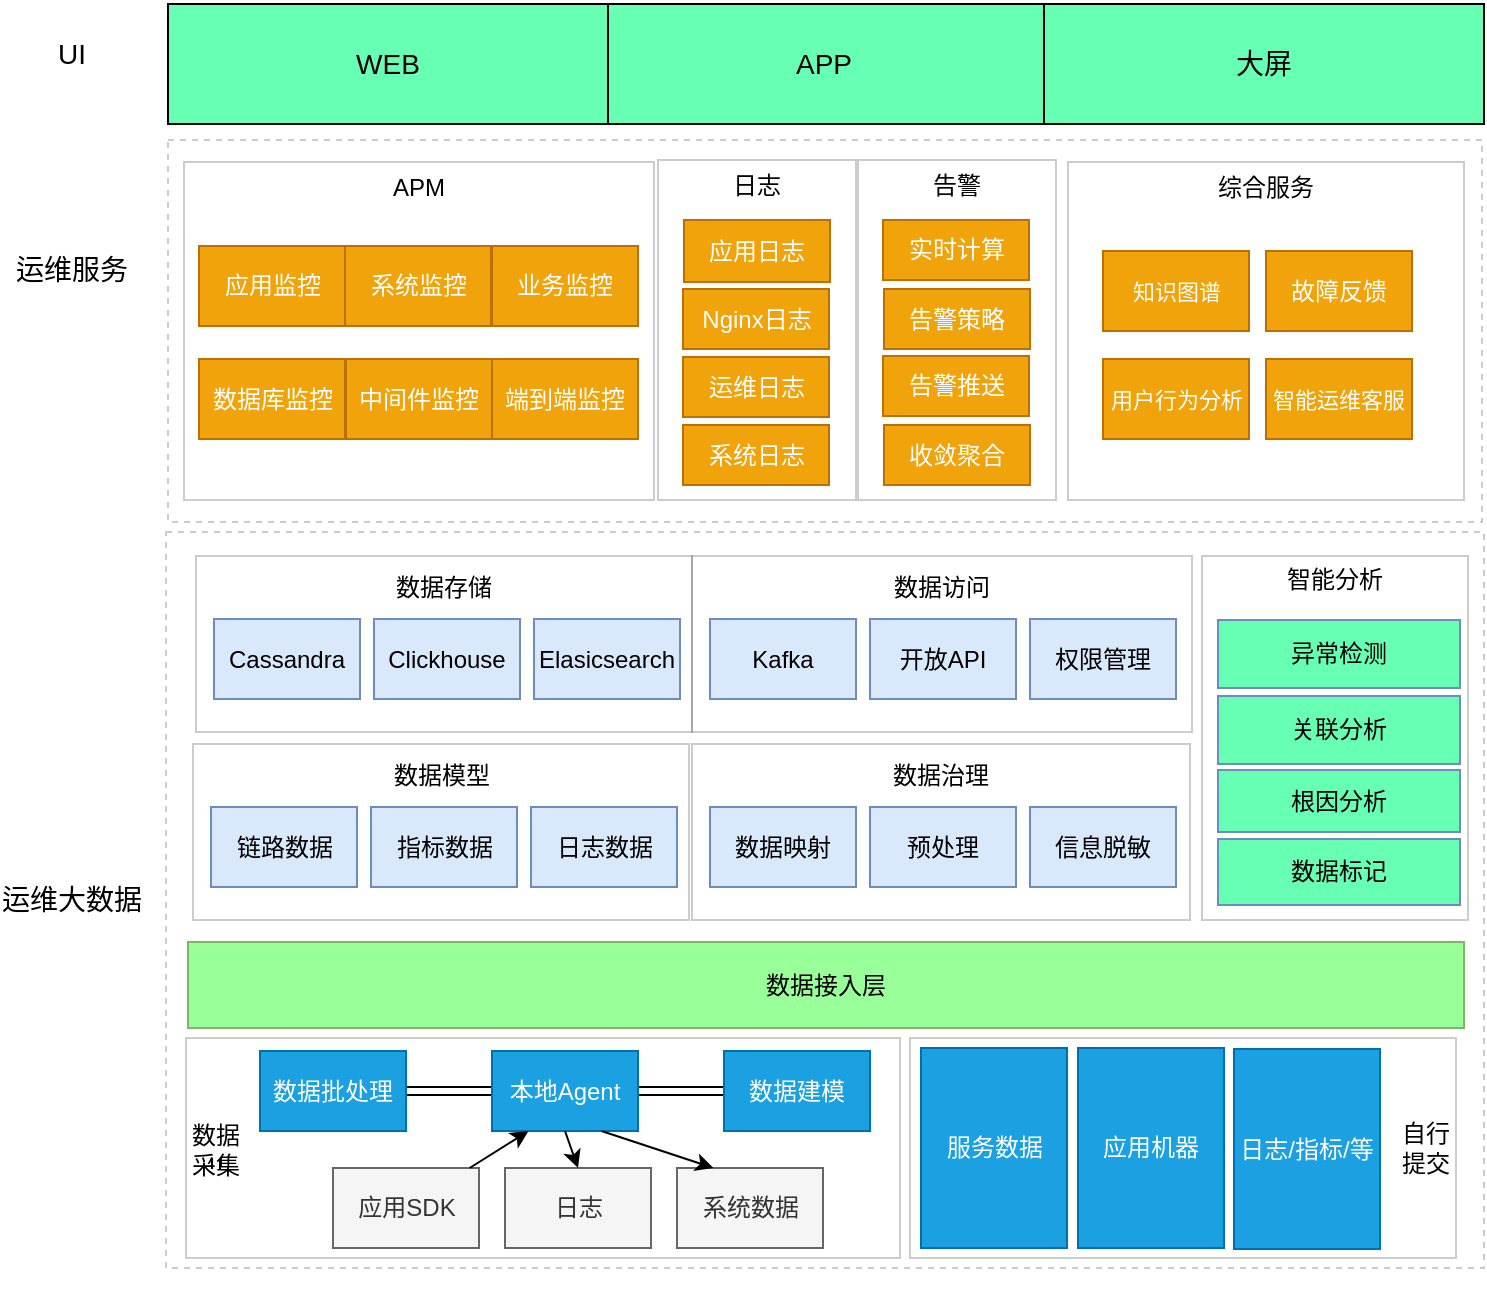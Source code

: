 <mxfile version="12.1.9" type="github" pages="1"><diagram id="FnI3KrgoX1rfX9Rhpm_h" name="Page-1"><mxGraphModel dx="946" dy="1807" grid="0" gridSize="10" guides="1" tooltips="1" connect="1" arrows="1" fold="1" page="1" pageScale="1" pageWidth="827" pageHeight="1169" math="0" shadow="0"><root><mxCell id="0"/><mxCell id="1" parent="0"/><mxCell id="FP3JLc0hVjPUmgmEZtdx-23" value="" style="rounded=0;whiteSpace=wrap;html=1;fontSize=10;dashed=1;gradientColor=none;fillColor=#ffffff;shadow=0;opacity=20;" vertex="1" parent="1"><mxGeometry x="104" y="-442" width="659" height="368" as="geometry"/></mxCell><mxCell id="FP3JLc0hVjPUmgmEZtdx-25" value="" style="rounded=0;whiteSpace=wrap;html=1;shadow=0;fillColor=#ffffff;gradientColor=none;fontSize=12;opacity=20;" vertex="1" parent="1"><mxGeometry x="114" y="-189" width="357" height="110" as="geometry"/></mxCell><mxCell id="FP3JLc0hVjPUmgmEZtdx-24" value="运维大数据" style="text;html=1;strokeColor=none;fillColor=none;align=center;verticalAlign=middle;whiteSpace=wrap;rounded=0;shadow=0;dashed=1;fontSize=14;opacity=20;" vertex="1" parent="1"><mxGeometry x="21" y="-268" width="72" height="20" as="geometry"/></mxCell><mxCell id="FP3JLc0hVjPUmgmEZtdx-26" value="数据采集" style="text;html=1;strokeColor=none;fillColor=none;align=center;verticalAlign=middle;whiteSpace=wrap;rounded=0;shadow=0;fontSize=12;opacity=20;" vertex="1" parent="1"><mxGeometry x="114" y="-143.5" width="30" height="20" as="geometry"/></mxCell><mxCell id="FP3JLc0hVjPUmgmEZtdx-32" style="edgeStyle=orthogonalEdgeStyle;shape=link;rounded=0;orthogonalLoop=1;jettySize=auto;html=1;entryX=0;entryY=0.5;entryDx=0;entryDy=0;startArrow=classic;startFill=1;endArrow=none;endFill=0;fontSize=12;" edge="1" parent="1" source="FP3JLc0hVjPUmgmEZtdx-27" target="FP3JLc0hVjPUmgmEZtdx-30"><mxGeometry relative="1" as="geometry"/></mxCell><mxCell id="FP3JLc0hVjPUmgmEZtdx-41" style="edgeStyle=orthogonalEdgeStyle;shape=link;rounded=0;orthogonalLoop=1;jettySize=auto;html=1;entryX=1;entryY=0.5;entryDx=0;entryDy=0;startArrow=classic;startFill=1;endArrow=none;endFill=0;fontSize=12;" edge="1" parent="1" source="FP3JLc0hVjPUmgmEZtdx-27" target="FP3JLc0hVjPUmgmEZtdx-39"><mxGeometry relative="1" as="geometry"/></mxCell><mxCell id="FP3JLc0hVjPUmgmEZtdx-27" value="本地Agent" style="rounded=0;whiteSpace=wrap;html=1;shadow=0;fillColor=#1ba1e2;fontSize=12;strokeColor=#006EAF;fontColor=#ffffff;" vertex="1" parent="1"><mxGeometry x="267" y="-182.5" width="73" height="40" as="geometry"/></mxCell><mxCell id="FP3JLc0hVjPUmgmEZtdx-28" value="应用SDK" style="rounded=0;whiteSpace=wrap;html=1;shadow=0;fillColor=#f5f5f5;fontSize=12;strokeColor=#666666;fontColor=#333333;" vertex="1" parent="1"><mxGeometry x="187.5" y="-124" width="73" height="40" as="geometry"/></mxCell><mxCell id="FP3JLc0hVjPUmgmEZtdx-29" value="日志" style="rounded=0;whiteSpace=wrap;html=1;shadow=0;fillColor=#f5f5f5;fontSize=12;strokeColor=#666666;fontColor=#333333;" vertex="1" parent="1"><mxGeometry x="273.5" y="-124" width="73" height="40" as="geometry"/></mxCell><mxCell id="FP3JLc0hVjPUmgmEZtdx-30" value="数据建模" style="rounded=0;whiteSpace=wrap;html=1;shadow=0;fillColor=#1ba1e2;fontSize=12;strokeColor=#006EAF;fontColor=#ffffff;" vertex="1" parent="1"><mxGeometry x="383" y="-182.5" width="73" height="40" as="geometry"/></mxCell><mxCell id="FP3JLc0hVjPUmgmEZtdx-31" style="edgeStyle=orthogonalEdgeStyle;shape=link;rounded=0;orthogonalLoop=1;jettySize=auto;html=1;exitX=0.5;exitY=1;exitDx=0;exitDy=0;entryX=0.5;entryY=0.725;entryDx=0;entryDy=0;entryPerimeter=0;startArrow=classic;startFill=1;endArrow=none;endFill=0;fontSize=12;" edge="1" parent="1" source="FP3JLc0hVjPUmgmEZtdx-26" target="FP3JLc0hVjPUmgmEZtdx-26"><mxGeometry relative="1" as="geometry"/></mxCell><mxCell id="FP3JLc0hVjPUmgmEZtdx-34" value="" style="endArrow=classic;html=1;fontSize=12;entryX=0.25;entryY=1;entryDx=0;entryDy=0;" edge="1" parent="1" source="FP3JLc0hVjPUmgmEZtdx-28" target="FP3JLc0hVjPUmgmEZtdx-27"><mxGeometry width="50" height="50" relative="1" as="geometry"><mxPoint x="104" y="12" as="sourcePoint"/><mxPoint x="154" y="-38" as="targetPoint"/></mxGeometry></mxCell><mxCell id="FP3JLc0hVjPUmgmEZtdx-35" value="" style="endArrow=none;html=1;fontSize=12;exitX=0.5;exitY=0;exitDx=0;exitDy=0;startArrow=classic;startFill=1;endFill=0;entryX=0.5;entryY=1;entryDx=0;entryDy=0;" edge="1" parent="1" source="FP3JLc0hVjPUmgmEZtdx-29" target="FP3JLc0hVjPUmgmEZtdx-27"><mxGeometry width="50" height="50" relative="1" as="geometry"><mxPoint x="395.617" y="-116" as="sourcePoint"/><mxPoint x="414" y="-144" as="targetPoint"/></mxGeometry></mxCell><mxCell id="FP3JLc0hVjPUmgmEZtdx-36" style="edgeStyle=orthogonalEdgeStyle;shape=link;rounded=0;orthogonalLoop=1;jettySize=auto;html=1;exitX=0.5;exitY=1;exitDx=0;exitDy=0;startArrow=classic;startFill=1;endArrow=none;endFill=0;fontSize=12;" edge="1" parent="1" source="FP3JLc0hVjPUmgmEZtdx-23" target="FP3JLc0hVjPUmgmEZtdx-23"><mxGeometry relative="1" as="geometry"/></mxCell><mxCell id="FP3JLc0hVjPUmgmEZtdx-39" value="数据批处理" style="rounded=0;whiteSpace=wrap;html=1;shadow=0;fillColor=#1ba1e2;fontSize=12;strokeColor=#006EAF;fontColor=#ffffff;" vertex="1" parent="1"><mxGeometry x="151" y="-182.5" width="73" height="40" as="geometry"/></mxCell><mxCell id="FP3JLc0hVjPUmgmEZtdx-42" value="系统数据" style="rounded=0;whiteSpace=wrap;html=1;shadow=0;fillColor=#f5f5f5;fontSize=12;strokeColor=#666666;fontColor=#333333;" vertex="1" parent="1"><mxGeometry x="359.5" y="-124" width="73" height="40" as="geometry"/></mxCell><mxCell id="FP3JLc0hVjPUmgmEZtdx-43" value="" style="endArrow=none;html=1;fontSize=12;entryX=0.75;entryY=1;entryDx=0;entryDy=0;exitX=0.25;exitY=0;exitDx=0;exitDy=0;startArrow=classic;startFill=1;endFill=0;" edge="1" parent="1" source="FP3JLc0hVjPUmgmEZtdx-42" target="FP3JLc0hVjPUmgmEZtdx-27"><mxGeometry width="50" height="50" relative="1" as="geometry"><mxPoint x="423.5" y="-116" as="sourcePoint"/><mxPoint x="417" y="-134.5" as="targetPoint"/></mxGeometry></mxCell><mxCell id="FP3JLc0hVjPUmgmEZtdx-44" value="数据接入层" style="rounded=0;whiteSpace=wrap;html=1;shadow=0;fillColor=#99FF99;fontSize=12;strokeColor=#82b366;" vertex="1" parent="1"><mxGeometry x="115" y="-237" width="638" height="43" as="geometry"/></mxCell><mxCell id="FP3JLc0hVjPUmgmEZtdx-47" value="&lt;div&gt;&lt;br&gt;&lt;/div&gt;&lt;div&gt;&lt;br&gt;&lt;/div&gt;&lt;div&gt;数据模型&lt;/div&gt;&lt;div&gt;&lt;br&gt;&lt;/div&gt;&lt;div&gt;&lt;br&gt;&lt;/div&gt;&lt;div&gt;&lt;br&gt;&lt;/div&gt;&lt;div&gt;&lt;br&gt;&lt;/div&gt;&lt;div&gt;&lt;br&gt;&lt;/div&gt;&lt;div&gt;&lt;br&gt;&lt;/div&gt;" style="rounded=0;whiteSpace=wrap;html=1;shadow=0;fillColor=#ffffff;gradientColor=none;fontSize=12;opacity=20;align=center;" vertex="1" parent="1"><mxGeometry x="117.5" y="-336" width="248" height="88" as="geometry"/></mxCell><mxCell id="FP3JLc0hVjPUmgmEZtdx-49" value="链路数据" style="rounded=0;whiteSpace=wrap;html=1;shadow=0;fillColor=#dae8fc;fontSize=12;strokeColor=#6c8ebf;" vertex="1" parent="1"><mxGeometry x="126.5" y="-304.5" width="73" height="40" as="geometry"/></mxCell><mxCell id="FP3JLc0hVjPUmgmEZtdx-50" value="指标数据" style="rounded=0;whiteSpace=wrap;html=1;shadow=0;fillColor=#dae8fc;fontSize=12;strokeColor=#6c8ebf;" vertex="1" parent="1"><mxGeometry x="206.5" y="-304.5" width="73" height="40" as="geometry"/></mxCell><mxCell id="FP3JLc0hVjPUmgmEZtdx-51" value="日志数据" style="rounded=0;whiteSpace=wrap;html=1;shadow=0;fillColor=#dae8fc;fontSize=12;strokeColor=#6c8ebf;" vertex="1" parent="1"><mxGeometry x="286.5" y="-304.5" width="73" height="40" as="geometry"/></mxCell><mxCell id="FP3JLc0hVjPUmgmEZtdx-53" value="&lt;div&gt;&lt;br&gt;&lt;/div&gt;&lt;div&gt;&lt;br&gt;&lt;/div&gt;&lt;div&gt;数据治理&lt;/div&gt;&lt;div&gt;&lt;br&gt;&lt;/div&gt;&lt;div&gt;&lt;br&gt;&lt;/div&gt;&lt;div&gt;&lt;br&gt;&lt;/div&gt;&lt;div&gt;&lt;br&gt;&lt;/div&gt;&lt;div&gt;&lt;br&gt;&lt;/div&gt;&lt;div&gt;&lt;br&gt;&lt;/div&gt;" style="rounded=0;whiteSpace=wrap;html=1;shadow=0;fillColor=#ffffff;gradientColor=none;fontSize=12;opacity=20;align=center;" vertex="1" parent="1"><mxGeometry x="367" y="-336" width="249" height="88" as="geometry"/></mxCell><mxCell id="FP3JLc0hVjPUmgmEZtdx-54" value="数据映射" style="rounded=0;whiteSpace=wrap;html=1;shadow=0;fillColor=#dae8fc;fontSize=12;strokeColor=#6c8ebf;" vertex="1" parent="1"><mxGeometry x="376" y="-304.5" width="73" height="40" as="geometry"/></mxCell><mxCell id="FP3JLc0hVjPUmgmEZtdx-55" value="预处理" style="rounded=0;whiteSpace=wrap;html=1;shadow=0;fillColor=#dae8fc;fontSize=12;strokeColor=#6c8ebf;" vertex="1" parent="1"><mxGeometry x="456" y="-304.5" width="73" height="40" as="geometry"/></mxCell><mxCell id="FP3JLc0hVjPUmgmEZtdx-61" value="&lt;div&gt;&lt;br&gt;&lt;/div&gt;&lt;div&gt;&lt;br&gt;&lt;/div&gt;&lt;div&gt;数据存储&lt;/div&gt;&lt;div&gt;&lt;br&gt;&lt;/div&gt;&lt;div&gt;&lt;br&gt;&lt;/div&gt;&lt;div&gt;&lt;br&gt;&lt;/div&gt;&lt;div&gt;&lt;br&gt;&lt;/div&gt;&lt;div&gt;&lt;br&gt;&lt;/div&gt;&lt;div&gt;&lt;br&gt;&lt;/div&gt;" style="rounded=0;whiteSpace=wrap;html=1;shadow=0;fillColor=#ffffff;gradientColor=none;fontSize=12;opacity=20;align=center;" vertex="1" parent="1"><mxGeometry x="119" y="-430" width="248" height="88" as="geometry"/></mxCell><mxCell id="FP3JLc0hVjPUmgmEZtdx-62" value="Cassandra" style="rounded=0;whiteSpace=wrap;html=1;shadow=0;fillColor=#dae8fc;fontSize=12;strokeColor=#6c8ebf;" vertex="1" parent="1"><mxGeometry x="128" y="-398.5" width="73" height="40" as="geometry"/></mxCell><mxCell id="FP3JLc0hVjPUmgmEZtdx-63" value="Clickhouse" style="rounded=0;whiteSpace=wrap;html=1;shadow=0;fillColor=#dae8fc;fontSize=12;strokeColor=#6c8ebf;" vertex="1" parent="1"><mxGeometry x="208" y="-398.5" width="73" height="40" as="geometry"/></mxCell><mxCell id="FP3JLc0hVjPUmgmEZtdx-64" value="Elasicsearch" style="rounded=0;whiteSpace=wrap;html=1;shadow=0;fillColor=#dae8fc;fontSize=12;strokeColor=#6c8ebf;" vertex="1" parent="1"><mxGeometry x="288" y="-398.5" width="73" height="40" as="geometry"/></mxCell><mxCell id="FP3JLc0hVjPUmgmEZtdx-65" value="&lt;div&gt;&lt;br&gt;&lt;/div&gt;&lt;div&gt;&lt;br&gt;&lt;/div&gt;&lt;div&gt;数据访问&lt;/div&gt;&lt;div&gt;&lt;br&gt;&lt;/div&gt;&lt;div&gt;&lt;br&gt;&lt;/div&gt;&lt;div&gt;&lt;br&gt;&lt;/div&gt;&lt;div&gt;&lt;br&gt;&lt;/div&gt;&lt;div&gt;&lt;br&gt;&lt;/div&gt;&lt;div&gt;&lt;br&gt;&lt;/div&gt;" style="rounded=0;whiteSpace=wrap;html=1;shadow=0;fillColor=#ffffff;gradientColor=none;fontSize=12;opacity=20;align=center;" vertex="1" parent="1"><mxGeometry x="367" y="-430" width="250" height="88" as="geometry"/></mxCell><mxCell id="FP3JLc0hVjPUmgmEZtdx-66" value="Kafka" style="rounded=0;whiteSpace=wrap;html=1;shadow=0;fillColor=#dae8fc;fontSize=12;strokeColor=#6c8ebf;" vertex="1" parent="1"><mxGeometry x="376" y="-398.5" width="73" height="40" as="geometry"/></mxCell><mxCell id="FP3JLc0hVjPUmgmEZtdx-67" value="开放API" style="rounded=0;whiteSpace=wrap;html=1;shadow=0;fillColor=#dae8fc;fontSize=12;strokeColor=#6c8ebf;" vertex="1" parent="1"><mxGeometry x="456" y="-398.5" width="73" height="40" as="geometry"/></mxCell><mxCell id="FP3JLc0hVjPUmgmEZtdx-68" value="信息脱敏" style="rounded=0;whiteSpace=wrap;html=1;shadow=0;fillColor=#dae8fc;fontSize=12;strokeColor=#6c8ebf;" vertex="1" parent="1"><mxGeometry x="536" y="-304.5" width="73" height="40" as="geometry"/></mxCell><mxCell id="FP3JLc0hVjPUmgmEZtdx-69" value="权限管理" style="rounded=0;whiteSpace=wrap;html=1;shadow=0;fillColor=#dae8fc;fontSize=12;strokeColor=#6c8ebf;" vertex="1" parent="1"><mxGeometry x="536" y="-398.5" width="73" height="40" as="geometry"/></mxCell><mxCell id="FP3JLc0hVjPUmgmEZtdx-70" value="&lt;div&gt;&lt;br&gt;&lt;/div&gt;&lt;div&gt;&lt;br&gt;&lt;/div&gt;&lt;div&gt;智能分析&lt;/div&gt;&lt;div&gt;&lt;br&gt;&lt;/div&gt;&lt;div&gt;&lt;br&gt;&lt;/div&gt;&lt;div&gt;&lt;br&gt;&lt;/div&gt;&lt;div&gt;&lt;br&gt;&lt;/div&gt;&lt;div&gt;&lt;br&gt;&lt;/div&gt;&lt;div&gt;&lt;br&gt;&lt;/div&gt;&lt;div&gt;&lt;br&gt;&lt;/div&gt;&lt;div&gt;&lt;br&gt;&lt;/div&gt;&lt;div&gt;&lt;br&gt;&lt;/div&gt;&lt;div&gt;&lt;br&gt;&lt;/div&gt;&lt;div&gt;&lt;br&gt;&lt;/div&gt;&lt;div&gt;&lt;br&gt;&lt;/div&gt;&lt;div&gt;&lt;br&gt;&lt;/div&gt;" style="rounded=0;whiteSpace=wrap;html=1;shadow=0;fillColor=#ffffff;gradientColor=none;fontSize=12;opacity=20;align=center;" vertex="1" parent="1"><mxGeometry x="622" y="-430" width="133" height="182" as="geometry"/></mxCell><mxCell id="FP3JLc0hVjPUmgmEZtdx-71" value="异常检测" style="rounded=0;whiteSpace=wrap;html=1;shadow=0;fillColor=#66FFB3;fontSize=12;strokeColor=#6c8ebf;" vertex="1" parent="1"><mxGeometry x="630" y="-398" width="121" height="34" as="geometry"/></mxCell><mxCell id="FP3JLc0hVjPUmgmEZtdx-72" value="关联分析" style="rounded=0;whiteSpace=wrap;html=1;shadow=0;fillColor=#66FFB3;fontSize=12;strokeColor=#6c8ebf;" vertex="1" parent="1"><mxGeometry x="630" y="-360" width="121" height="34" as="geometry"/></mxCell><mxCell id="FP3JLc0hVjPUmgmEZtdx-73" value="根因分析" style="rounded=0;whiteSpace=wrap;html=1;shadow=0;fillColor=#66FFB3;fontSize=12;strokeColor=#6c8ebf;" vertex="1" parent="1"><mxGeometry x="630" y="-323" width="121" height="31" as="geometry"/></mxCell><mxCell id="FP3JLc0hVjPUmgmEZtdx-74" value="数据标记" style="rounded=0;whiteSpace=wrap;html=1;shadow=0;fillColor=#66FFB3;fontSize=12;strokeColor=#6c8ebf;" vertex="1" parent="1"><mxGeometry x="630" y="-288.5" width="121" height="33" as="geometry"/></mxCell><mxCell id="FP3JLc0hVjPUmgmEZtdx-75" value="" style="rounded=0;whiteSpace=wrap;html=1;shadow=0;fillColor=#ffffff;gradientColor=none;fontSize=12;opacity=20;" vertex="1" parent="1"><mxGeometry x="476" y="-189" width="273" height="110" as="geometry"/></mxCell><mxCell id="FP3JLc0hVjPUmgmEZtdx-76" value="服务数据" style="rounded=0;whiteSpace=wrap;html=1;shadow=0;fillColor=#1ba1e2;fontSize=12;strokeColor=#006EAF;fontColor=#ffffff;" vertex="1" parent="1"><mxGeometry x="481.5" y="-184" width="73" height="100" as="geometry"/></mxCell><mxCell id="FP3JLc0hVjPUmgmEZtdx-77" value="自行提交" style="text;html=1;strokeColor=none;fillColor=none;align=center;verticalAlign=middle;whiteSpace=wrap;rounded=0;shadow=0;fontSize=12;opacity=20;" vertex="1" parent="1"><mxGeometry x="719" y="-144" width="30" height="20" as="geometry"/></mxCell><mxCell id="FP3JLc0hVjPUmgmEZtdx-78" value="应用机器" style="rounded=0;whiteSpace=wrap;html=1;shadow=0;fillColor=#1ba1e2;fontSize=12;strokeColor=#006EAF;fontColor=#ffffff;" vertex="1" parent="1"><mxGeometry x="560" y="-184" width="73" height="100" as="geometry"/></mxCell><mxCell id="FP3JLc0hVjPUmgmEZtdx-79" value="日志/指标/等" style="rounded=0;whiteSpace=wrap;html=1;shadow=0;fillColor=#1ba1e2;fontSize=12;strokeColor=#006EAF;fontColor=#ffffff;" vertex="1" parent="1"><mxGeometry x="638" y="-183.5" width="73" height="100" as="geometry"/></mxCell><mxCell id="FP3JLc0hVjPUmgmEZtdx-80" value="运维服务" style="text;html=1;strokeColor=none;fillColor=none;align=center;verticalAlign=middle;whiteSpace=wrap;rounded=0;shadow=0;dashed=1;fontSize=14;opacity=20;" vertex="1" parent="1"><mxGeometry x="21" y="-583" width="72" height="20" as="geometry"/></mxCell><mxCell id="FP3JLc0hVjPUmgmEZtdx-81" value="" style="rounded=0;whiteSpace=wrap;html=1;fontSize=10;dashed=1;gradientColor=none;fillColor=#ffffff;shadow=0;opacity=20;" vertex="1" parent="1"><mxGeometry x="105" y="-638" width="657" height="191" as="geometry"/></mxCell><mxCell id="FP3JLc0hVjPUmgmEZtdx-83" value="&lt;div&gt;&lt;br&gt;&lt;/div&gt;&lt;div&gt;&lt;br&gt;&lt;/div&gt;&lt;div&gt;&lt;br&gt;&lt;/div&gt;&lt;div&gt;&lt;br&gt;&lt;/div&gt;&lt;div&gt;&lt;br&gt;&lt;/div&gt;&lt;div&gt;&lt;br&gt;&lt;/div&gt;&lt;div&gt;APM&lt;/div&gt;&lt;div&gt;&lt;br&gt;&lt;/div&gt;&lt;div&gt;&lt;br&gt;&lt;/div&gt;&lt;div&gt;&lt;br&gt;&lt;/div&gt;&lt;div&gt;&lt;br&gt;&lt;/div&gt;&lt;div&gt;&lt;br&gt;&lt;/div&gt;&lt;div&gt;&lt;br&gt;&lt;/div&gt;&lt;div&gt;&lt;br&gt;&lt;/div&gt;&lt;div&gt;&lt;br&gt;&lt;/div&gt;&lt;div&gt;&lt;br&gt;&lt;/div&gt;&lt;div&gt;&lt;br&gt;&lt;/div&gt;&lt;div&gt;&lt;br&gt;&lt;/div&gt;&lt;div&gt;&lt;br&gt;&lt;/div&gt;&lt;div&gt;&lt;br&gt;&lt;/div&gt;&lt;div&gt;&lt;br&gt;&lt;/div&gt;&lt;div&gt;&lt;br&gt;&lt;/div&gt;&lt;div&gt;&lt;br&gt;&lt;/div&gt;" style="rounded=0;whiteSpace=wrap;html=1;shadow=0;fillColor=#ffffff;gradientColor=none;fontSize=12;opacity=20;align=center;" vertex="1" parent="1"><mxGeometry x="113" y="-627" width="235" height="169" as="geometry"/></mxCell><mxCell id="FP3JLc0hVjPUmgmEZtdx-84" value="应用监控" style="rounded=0;whiteSpace=wrap;html=1;shadow=0;fillColor=#f0a30a;fontSize=12;strokeColor=#BD7000;fontColor=#ffffff;" vertex="1" parent="1"><mxGeometry x="120.5" y="-585" width="73" height="40" as="geometry"/></mxCell><mxCell id="FP3JLc0hVjPUmgmEZtdx-87" value="系统监控" style="rounded=0;whiteSpace=wrap;html=1;shadow=0;fillColor=#f0a30a;fontSize=12;strokeColor=#BD7000;fontColor=#ffffff;" vertex="1" parent="1"><mxGeometry x="193.5" y="-585" width="73" height="40" as="geometry"/></mxCell><mxCell id="FP3JLc0hVjPUmgmEZtdx-88" value="业务监控" style="rounded=0;whiteSpace=wrap;html=1;shadow=0;fillColor=#f0a30a;fontSize=12;strokeColor=#BD7000;fontColor=#ffffff;" vertex="1" parent="1"><mxGeometry x="267" y="-585" width="73" height="40" as="geometry"/></mxCell><mxCell id="FP3JLc0hVjPUmgmEZtdx-89" value="数据库监控&lt;span style=&quot;color: rgb(0 , 0 , 0) ; font-family: &amp;#34;helvetica&amp;#34; , &amp;#34;arial&amp;#34; , sans-serif ; font-size: 0px ; white-space: nowrap&quot;&gt;%3CmxGraphModel%3E%3Croot%3E%3CmxCell%20id%3D%220%22%2F%3E%3CmxCell%20id%3D%221%22%20parent%3D%220%22%2F%3E%3CmxCell%20id%3D%222%22%20value%3D%22%E5%BA%94%E7%94%A8%E7%9B%91%E6%8E%A7%22%20style%3D%22rounded%3D0%3BwhiteSpace%3Dwrap%3Bhtml%3D1%3Bshadow%3D0%3BfillColor%3D%23f0a30a%3BfontSize%3D12%3BstrokeColor%3D%23BD7000%3BfontColor%3D%23ffffff%3B%22%20vertex%3D%221%22%20parent%3D%221%22%3E%3CmxGeometry%20x%3D%22126%22%20y%3D%22-649.5%22%20width%3D%2273%22%20height%3D%2240%22%20as%3D%22geometry%22%2F%3E%3C%2FmxCell%3E%3C%2Froot%3E%3C%2FmxGraphModel%3E&lt;/span&gt;" style="rounded=0;whiteSpace=wrap;html=1;shadow=0;fillColor=#f0a30a;fontSize=12;strokeColor=#BD7000;fontColor=#ffffff;" vertex="1" parent="1"><mxGeometry x="120.5" y="-528.5" width="73" height="40" as="geometry"/></mxCell><mxCell id="FP3JLc0hVjPUmgmEZtdx-90" value="中间件监控" style="rounded=0;whiteSpace=wrap;html=1;shadow=0;fillColor=#f0a30a;fontSize=12;strokeColor=#BD7000;fontColor=#ffffff;" vertex="1" parent="1"><mxGeometry x="194" y="-528.5" width="73" height="40" as="geometry"/></mxCell><mxCell id="FP3JLc0hVjPUmgmEZtdx-91" value="端到端监控" style="rounded=0;whiteSpace=wrap;html=1;shadow=0;fillColor=#f0a30a;fontSize=12;strokeColor=#BD7000;fontColor=#ffffff;" vertex="1" parent="1"><mxGeometry x="267" y="-528.5" width="73" height="40" as="geometry"/></mxCell><mxCell id="FP3JLc0hVjPUmgmEZtdx-92" value="日志&lt;br&gt;&lt;br&gt;&lt;br&gt;&lt;br&gt;&lt;br&gt;&lt;br&gt;&lt;br&gt;&lt;br&gt;&lt;br&gt;&lt;br&gt;&lt;br&gt;" style="rounded=0;whiteSpace=wrap;html=1;shadow=0;fillColor=#ffffff;gradientColor=none;fontSize=12;opacity=20;align=center;" vertex="1" parent="1"><mxGeometry x="350" y="-628" width="99" height="170" as="geometry"/></mxCell><mxCell id="FP3JLc0hVjPUmgmEZtdx-93" value="应用日志" style="rounded=0;whiteSpace=wrap;html=1;shadow=0;fillColor=#f0a30a;fontSize=12;strokeColor=#BD7000;fontColor=#ffffff;" vertex="1" parent="1"><mxGeometry x="363" y="-598" width="73" height="31" as="geometry"/></mxCell><mxCell id="FP3JLc0hVjPUmgmEZtdx-94" value="Nginx日志" style="rounded=0;whiteSpace=wrap;html=1;shadow=0;fillColor=#f0a30a;fontSize=12;strokeColor=#BD7000;fontColor=#ffffff;" vertex="1" parent="1"><mxGeometry x="362.5" y="-563.5" width="73" height="30" as="geometry"/></mxCell><mxCell id="FP3JLc0hVjPUmgmEZtdx-95" value="运维日志" style="rounded=0;whiteSpace=wrap;html=1;shadow=0;fillColor=#f0a30a;fontSize=12;strokeColor=#BD7000;fontColor=#ffffff;" vertex="1" parent="1"><mxGeometry x="362.5" y="-529.5" width="73" height="30" as="geometry"/></mxCell><mxCell id="FP3JLc0hVjPUmgmEZtdx-96" value="系统日志" style="rounded=0;whiteSpace=wrap;html=1;shadow=0;fillColor=#f0a30a;fontSize=12;strokeColor=#BD7000;fontColor=#ffffff;" vertex="1" parent="1"><mxGeometry x="362.5" y="-495.5" width="73" height="30" as="geometry"/></mxCell><mxCell id="FP3JLc0hVjPUmgmEZtdx-99" value="告警&lt;br&gt;&lt;br&gt;&lt;br&gt;&lt;br&gt;&lt;br&gt;&lt;br&gt;&lt;br&gt;&lt;br&gt;&lt;br&gt;&lt;br&gt;&lt;br&gt;" style="rounded=0;whiteSpace=wrap;html=1;shadow=0;fillColor=#ffffff;gradientColor=none;fontSize=12;opacity=20;align=center;" vertex="1" parent="1"><mxGeometry x="450" y="-628" width="99" height="170" as="geometry"/></mxCell><mxCell id="FP3JLc0hVjPUmgmEZtdx-101" value="实时计算" style="rounded=0;whiteSpace=wrap;html=1;shadow=0;fillColor=#f0a30a;fontSize=12;strokeColor=#BD7000;fontColor=#ffffff;" vertex="1" parent="1"><mxGeometry x="462.5" y="-598" width="73" height="30" as="geometry"/></mxCell><mxCell id="FP3JLc0hVjPUmgmEZtdx-102" value="告警策略" style="rounded=0;whiteSpace=wrap;html=1;shadow=0;fillColor=#f0a30a;fontSize=12;strokeColor=#BD7000;fontColor=#ffffff;" vertex="1" parent="1"><mxGeometry x="463" y="-563.5" width="73" height="30" as="geometry"/></mxCell><mxCell id="FP3JLc0hVjPUmgmEZtdx-103" value="告警推送" style="rounded=0;whiteSpace=wrap;html=1;shadow=0;fillColor=#f0a30a;fontSize=12;strokeColor=#BD7000;fontColor=#ffffff;" vertex="1" parent="1"><mxGeometry x="462.5" y="-530" width="73" height="30" as="geometry"/></mxCell><mxCell id="FP3JLc0hVjPUmgmEZtdx-104" value="收敛聚合" style="rounded=0;whiteSpace=wrap;html=1;shadow=0;fillColor=#f0a30a;fontSize=12;strokeColor=#BD7000;fontColor=#ffffff;" vertex="1" parent="1"><mxGeometry x="463" y="-495.5" width="73" height="30" as="geometry"/></mxCell><mxCell id="FP3JLc0hVjPUmgmEZtdx-105" value="综合服务&lt;br&gt;&lt;br&gt;&lt;br&gt;&lt;br&gt;&lt;br&gt;&lt;br&gt;&lt;br&gt;&lt;br&gt;&lt;br&gt;&lt;br&gt;&lt;br&gt;" style="rounded=0;whiteSpace=wrap;html=1;shadow=0;fillColor=#ffffff;gradientColor=none;fontSize=12;opacity=20;align=center;" vertex="1" parent="1"><mxGeometry x="555" y="-627" width="198" height="169" as="geometry"/></mxCell><mxCell id="FP3JLc0hVjPUmgmEZtdx-106" value="UI" style="text;html=1;strokeColor=none;fillColor=none;align=center;verticalAlign=middle;whiteSpace=wrap;rounded=0;shadow=0;dashed=1;fontSize=14;opacity=20;" vertex="1" parent="1"><mxGeometry x="21" y="-691" width="72" height="20" as="geometry"/></mxCell><mxCell id="FP3JLc0hVjPUmgmEZtdx-109" value="大屏" style="rounded=0;whiteSpace=wrap;html=1;shadow=0;fillColor=#66FFB3;gradientColor=none;fontSize=14;" vertex="1" parent="1"><mxGeometry x="543" y="-706" width="220" height="60" as="geometry"/></mxCell><mxCell id="FP3JLc0hVjPUmgmEZtdx-112" value="APP" style="rounded=0;whiteSpace=wrap;html=1;shadow=0;fillColor=#66FFB3;gradientColor=none;fontSize=14;" vertex="1" parent="1"><mxGeometry x="323" y="-706" width="220" height="60" as="geometry"/></mxCell><mxCell id="FP3JLc0hVjPUmgmEZtdx-113" value="WEB" style="rounded=0;whiteSpace=wrap;html=1;shadow=0;fillColor=#66FFB3;gradientColor=none;fontSize=14;" vertex="1" parent="1"><mxGeometry x="105" y="-706" width="220" height="60" as="geometry"/></mxCell><mxCell id="FP3JLc0hVjPUmgmEZtdx-116" value="故障反馈" style="rounded=0;whiteSpace=wrap;html=1;shadow=0;fillColor=#f0a30a;fontSize=12;strokeColor=#BD7000;fontColor=#ffffff;" vertex="1" parent="1"><mxGeometry x="654" y="-582.5" width="73" height="40" as="geometry"/></mxCell><mxCell id="FP3JLc0hVjPUmgmEZtdx-117" value="用户行为分析" style="rounded=0;whiteSpace=wrap;html=1;shadow=0;fillColor=#f0a30a;fontSize=11;strokeColor=#BD7000;fontColor=#ffffff;" vertex="1" parent="1"><mxGeometry x="572.5" y="-528.5" width="73" height="40" as="geometry"/></mxCell><mxCell id="FP3JLc0hVjPUmgmEZtdx-118" value="智能运维客服" style="rounded=0;whiteSpace=wrap;html=1;shadow=0;fillColor=#f0a30a;fontSize=11;strokeColor=#BD7000;fontColor=#ffffff;" vertex="1" parent="1"><mxGeometry x="654" y="-528.5" width="73" height="40" as="geometry"/></mxCell><mxCell id="FP3JLc0hVjPUmgmEZtdx-119" value="知识图谱" style="rounded=0;whiteSpace=wrap;html=1;shadow=0;fillColor=#f0a30a;fontSize=11;strokeColor=#BD7000;fontColor=#ffffff;" vertex="1" parent="1"><mxGeometry x="572.5" y="-582.5" width="73" height="40" as="geometry"/></mxCell></root></mxGraphModel></diagram></mxfile>